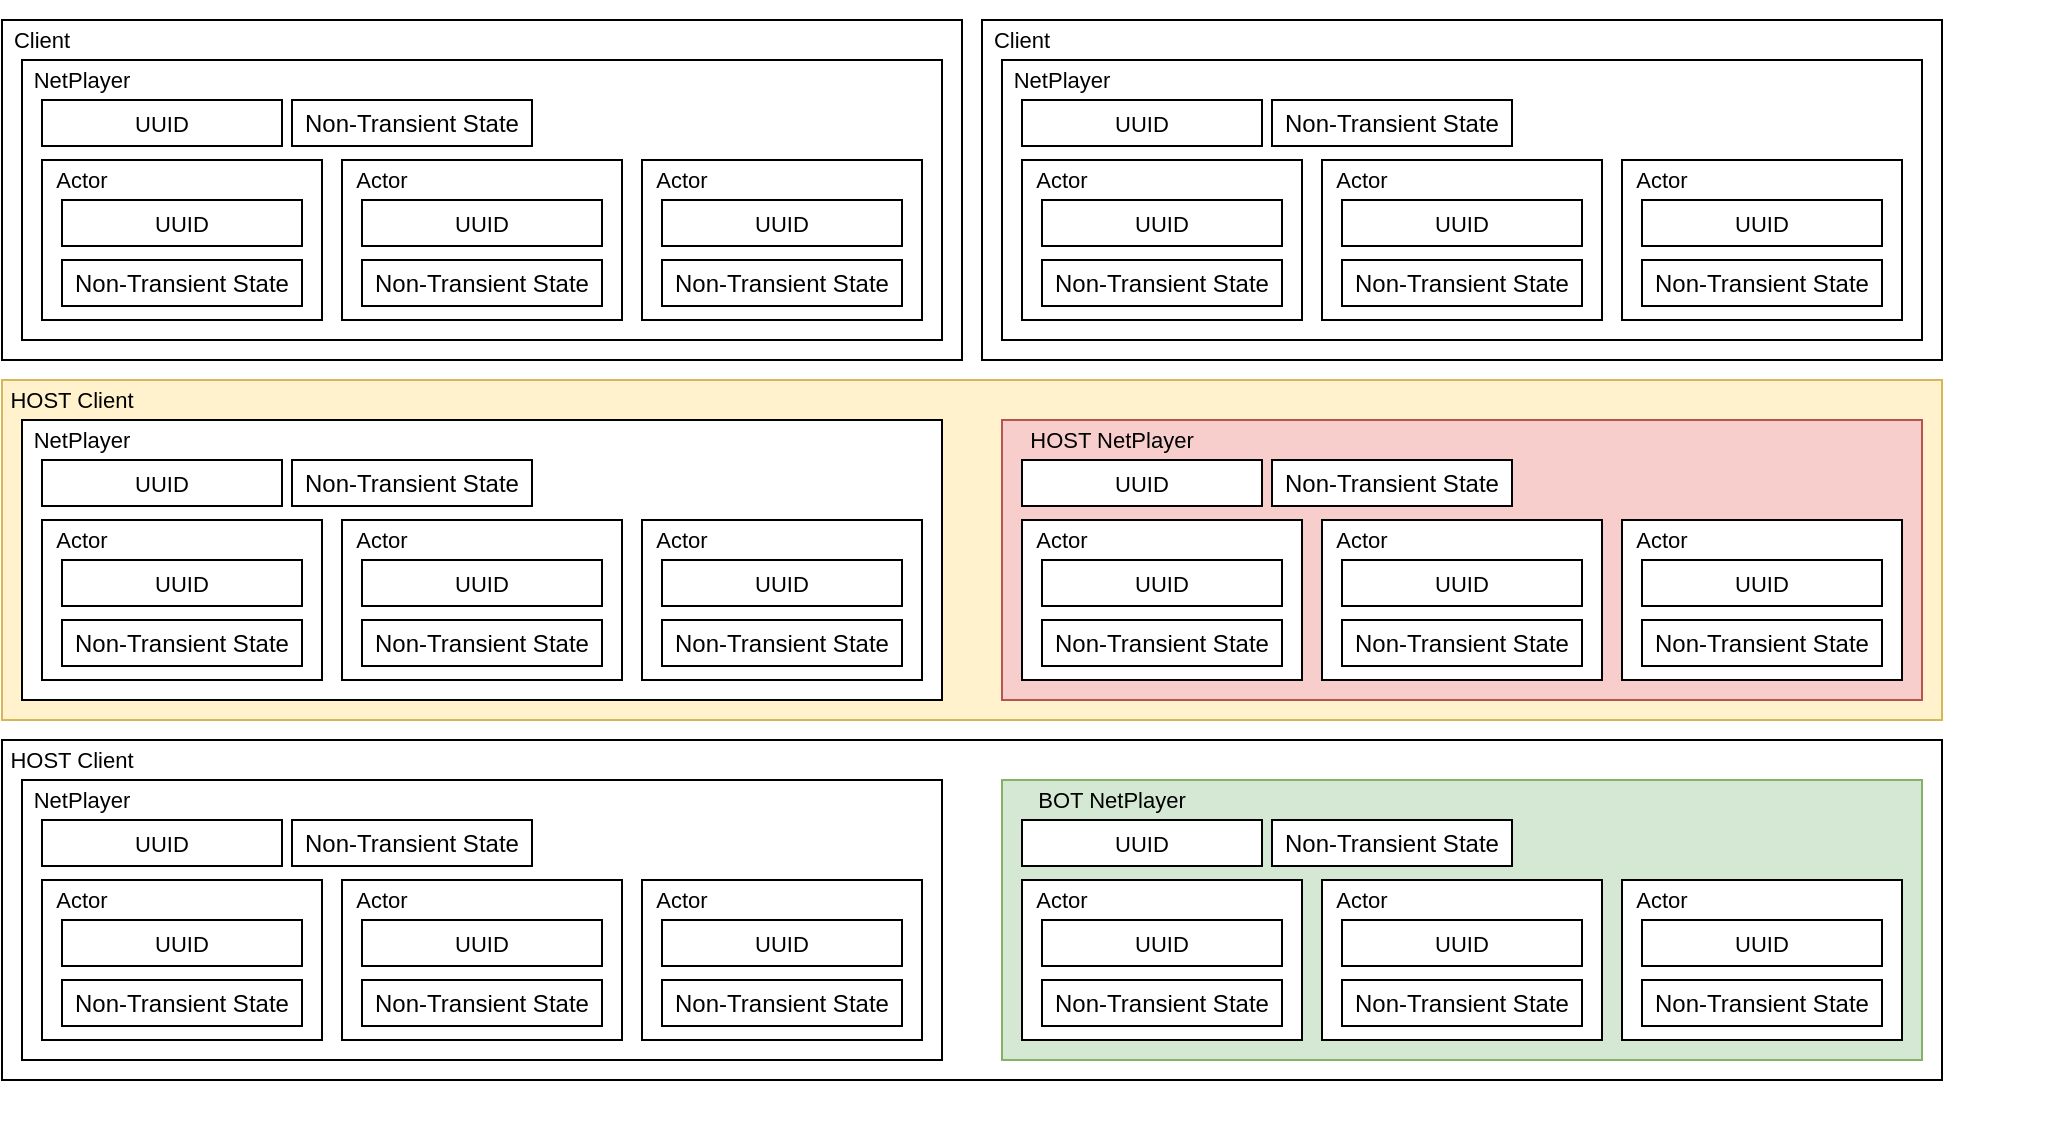 <mxfile version="12.2.2" type="device" pages="1"><diagram id="MKh70MlUMUHDNgtW7HrG" name="Page-1"><mxGraphModel dx="893" dy="643" grid="1" gridSize="10" guides="1" tooltips="1" connect="1" arrows="1" fold="1" page="1" pageScale="1" pageWidth="850" pageHeight="1100" math="0" shadow="0"><root><mxCell id="0"/><mxCell id="1" parent="0"/><mxCell id="tCt_JIs3wRvi5wz2-CJF-68" value="" style="rounded=0;whiteSpace=wrap;html=1;fontSize=11;fillColor=#fff2cc;strokeColor=#d6b656;" parent="1" vertex="1"><mxGeometry x="10" y="290" width="970" height="170" as="geometry"/></mxCell><mxCell id="tCt_JIs3wRvi5wz2-CJF-69" value="HOST Client" style="text;html=1;strokeColor=none;fillColor=none;align=center;verticalAlign=middle;whiteSpace=wrap;rounded=0;fontSize=11;" parent="1" vertex="1"><mxGeometry x="10" y="290" width="70" height="20" as="geometry"/></mxCell><mxCell id="jQT_3knP0qmeggHcLozK-31" value="" style="group" vertex="1" connectable="0" parent="1"><mxGeometry x="20" y="310" width="510" height="170" as="geometry"/></mxCell><mxCell id="tCt_JIs3wRvi5wz2-CJF-71" value="" style="group;fontSize=11;" parent="jQT_3knP0qmeggHcLozK-31" vertex="1" connectable="0"><mxGeometry width="510" height="170" as="geometry"/></mxCell><mxCell id="tCt_JIs3wRvi5wz2-CJF-72" value="" style="rounded=0;whiteSpace=wrap;html=1;fontSize=11;" parent="tCt_JIs3wRvi5wz2-CJF-71" vertex="1"><mxGeometry width="460" height="140" as="geometry"/></mxCell><mxCell id="tCt_JIs3wRvi5wz2-CJF-79" value="UUID" style="rounded=0;whiteSpace=wrap;html=1;fontSize=11;" parent="tCt_JIs3wRvi5wz2-CJF-71" vertex="1"><mxGeometry x="10" y="20" width="120" height="23" as="geometry"/></mxCell><mxCell id="jQT_3knP0qmeggHcLozK-16" value="" style="group" vertex="1" connectable="0" parent="tCt_JIs3wRvi5wz2-CJF-71"><mxGeometry x="10" y="50" width="200" height="80" as="geometry"/></mxCell><mxCell id="jQT_3knP0qmeggHcLozK-2" value="" style="group" vertex="1" connectable="0" parent="jQT_3knP0qmeggHcLozK-16"><mxGeometry width="200" height="80" as="geometry"/></mxCell><mxCell id="tCt_JIs3wRvi5wz2-CJF-74" value="" style="rounded=0;whiteSpace=wrap;html=1;fontSize=11;" parent="jQT_3knP0qmeggHcLozK-2" vertex="1"><mxGeometry width="140" height="80" as="geometry"/></mxCell><mxCell id="tCt_JIs3wRvi5wz2-CJF-75" value="Actor" style="text;html=1;strokeColor=none;fillColor=none;align=center;verticalAlign=middle;whiteSpace=wrap;rounded=0;fontSize=11;" parent="jQT_3knP0qmeggHcLozK-2" vertex="1"><mxGeometry width="40" height="20" as="geometry"/></mxCell><mxCell id="tCt_JIs3wRvi5wz2-CJF-77" value="&lt;font style=&quot;font-size: 12px&quot;&gt;Non-Transient State&lt;/font&gt;" style="rounded=0;whiteSpace=wrap;html=1;fontSize=11;" parent="jQT_3knP0qmeggHcLozK-2" vertex="1"><mxGeometry x="10" y="50" width="120" height="23" as="geometry"/></mxCell><mxCell id="tCt_JIs3wRvi5wz2-CJF-78" value="UUID" style="rounded=0;whiteSpace=wrap;html=1;fontSize=11;" parent="jQT_3knP0qmeggHcLozK-2" vertex="1"><mxGeometry x="10" y="20" width="120" height="23" as="geometry"/></mxCell><mxCell id="jQT_3knP0qmeggHcLozK-17" value="" style="group" vertex="1" connectable="0" parent="tCt_JIs3wRvi5wz2-CJF-71"><mxGeometry x="160" y="50" width="200" height="80" as="geometry"/></mxCell><mxCell id="jQT_3knP0qmeggHcLozK-18" value="" style="group" vertex="1" connectable="0" parent="jQT_3knP0qmeggHcLozK-17"><mxGeometry width="200" height="80" as="geometry"/></mxCell><mxCell id="jQT_3knP0qmeggHcLozK-19" value="" style="rounded=0;whiteSpace=wrap;html=1;fontSize=11;" vertex="1" parent="jQT_3knP0qmeggHcLozK-18"><mxGeometry width="140" height="80" as="geometry"/></mxCell><mxCell id="jQT_3knP0qmeggHcLozK-20" value="Actor" style="text;html=1;strokeColor=none;fillColor=none;align=center;verticalAlign=middle;whiteSpace=wrap;rounded=0;fontSize=11;" vertex="1" parent="jQT_3knP0qmeggHcLozK-18"><mxGeometry width="40" height="20" as="geometry"/></mxCell><mxCell id="jQT_3knP0qmeggHcLozK-21" value="&lt;font style=&quot;font-size: 12px&quot;&gt;Non-Transient State&lt;/font&gt;" style="rounded=0;whiteSpace=wrap;html=1;fontSize=11;" vertex="1" parent="jQT_3knP0qmeggHcLozK-18"><mxGeometry x="10" y="50" width="120" height="23" as="geometry"/></mxCell><mxCell id="jQT_3knP0qmeggHcLozK-22" value="UUID" style="rounded=0;whiteSpace=wrap;html=1;fontSize=11;" vertex="1" parent="jQT_3knP0qmeggHcLozK-18"><mxGeometry x="10" y="20" width="120" height="23" as="geometry"/></mxCell><mxCell id="jQT_3knP0qmeggHcLozK-23" value="" style="group" vertex="1" connectable="0" parent="tCt_JIs3wRvi5wz2-CJF-71"><mxGeometry x="310" y="50" width="200" height="80" as="geometry"/></mxCell><mxCell id="jQT_3knP0qmeggHcLozK-24" value="" style="group" vertex="1" connectable="0" parent="jQT_3knP0qmeggHcLozK-23"><mxGeometry width="200" height="80" as="geometry"/></mxCell><mxCell id="jQT_3knP0qmeggHcLozK-25" value="" style="rounded=0;whiteSpace=wrap;html=1;fontSize=11;" vertex="1" parent="jQT_3knP0qmeggHcLozK-24"><mxGeometry width="140" height="80" as="geometry"/></mxCell><mxCell id="jQT_3knP0qmeggHcLozK-26" value="Actor" style="text;html=1;strokeColor=none;fillColor=none;align=center;verticalAlign=middle;whiteSpace=wrap;rounded=0;fontSize=11;" vertex="1" parent="jQT_3knP0qmeggHcLozK-24"><mxGeometry width="40" height="20" as="geometry"/></mxCell><mxCell id="jQT_3knP0qmeggHcLozK-27" value="&lt;font style=&quot;font-size: 12px&quot;&gt;Non-Transient State&lt;/font&gt;" style="rounded=0;whiteSpace=wrap;html=1;fontSize=11;" vertex="1" parent="jQT_3knP0qmeggHcLozK-24"><mxGeometry x="10" y="50" width="120" height="23" as="geometry"/></mxCell><mxCell id="jQT_3knP0qmeggHcLozK-28" value="UUID" style="rounded=0;whiteSpace=wrap;html=1;fontSize=11;" vertex="1" parent="jQT_3knP0qmeggHcLozK-24"><mxGeometry x="10" y="20" width="120" height="23" as="geometry"/></mxCell><mxCell id="jQT_3knP0qmeggHcLozK-29" value="&lt;font style=&quot;font-size: 12px&quot;&gt;Non-Transient State&lt;/font&gt;" style="rounded=0;whiteSpace=wrap;html=1;fontSize=11;" vertex="1" parent="tCt_JIs3wRvi5wz2-CJF-71"><mxGeometry x="135" y="20" width="120" height="23" as="geometry"/></mxCell><mxCell id="tCt_JIs3wRvi5wz2-CJF-92" value="NetPlayer" style="text;html=1;strokeColor=none;fillColor=none;align=center;verticalAlign=middle;whiteSpace=wrap;rounded=0;fontSize=11;" parent="jQT_3knP0qmeggHcLozK-31" vertex="1"><mxGeometry x="10" width="40" height="20" as="geometry"/></mxCell><mxCell id="jQT_3knP0qmeggHcLozK-32" value="" style="group" vertex="1" connectable="0" parent="1"><mxGeometry x="20" y="100" width="510" height="180" as="geometry"/></mxCell><mxCell id="jQT_3knP0qmeggHcLozK-33" value="" style="group;fontSize=11;" vertex="1" connectable="0" parent="jQT_3knP0qmeggHcLozK-32"><mxGeometry width="510" height="180" as="geometry"/></mxCell><mxCell id="tCt_JIs3wRvi5wz2-CJF-3" value="" style="rounded=0;whiteSpace=wrap;html=1;fontSize=11;" parent="jQT_3knP0qmeggHcLozK-33" vertex="1"><mxGeometry x="-10" y="10" width="480" height="170" as="geometry"/></mxCell><mxCell id="tCt_JIs3wRvi5wz2-CJF-4" value="Client" style="text;html=1;strokeColor=none;fillColor=none;align=center;verticalAlign=middle;whiteSpace=wrap;rounded=0;fontSize=11;" parent="jQT_3knP0qmeggHcLozK-33" vertex="1"><mxGeometry x="-10" y="10" width="40" height="20" as="geometry"/></mxCell><mxCell id="jQT_3knP0qmeggHcLozK-34" value="" style="rounded=0;whiteSpace=wrap;html=1;fontSize=11;" vertex="1" parent="jQT_3knP0qmeggHcLozK-33"><mxGeometry y="30" width="460" height="140" as="geometry"/></mxCell><mxCell id="jQT_3knP0qmeggHcLozK-35" value="UUID" style="rounded=0;whiteSpace=wrap;html=1;fontSize=11;" vertex="1" parent="jQT_3knP0qmeggHcLozK-33"><mxGeometry x="10" y="50" width="120" height="23" as="geometry"/></mxCell><mxCell id="jQT_3knP0qmeggHcLozK-36" value="" style="group" vertex="1" connectable="0" parent="jQT_3knP0qmeggHcLozK-33"><mxGeometry x="10" y="80" width="200" height="80" as="geometry"/></mxCell><mxCell id="jQT_3knP0qmeggHcLozK-37" value="" style="group" vertex="1" connectable="0" parent="jQT_3knP0qmeggHcLozK-36"><mxGeometry width="200" height="80" as="geometry"/></mxCell><mxCell id="jQT_3knP0qmeggHcLozK-38" value="" style="rounded=0;whiteSpace=wrap;html=1;fontSize=11;" vertex="1" parent="jQT_3knP0qmeggHcLozK-37"><mxGeometry width="140" height="80" as="geometry"/></mxCell><mxCell id="jQT_3knP0qmeggHcLozK-39" value="Actor" style="text;html=1;strokeColor=none;fillColor=none;align=center;verticalAlign=middle;whiteSpace=wrap;rounded=0;fontSize=11;" vertex="1" parent="jQT_3knP0qmeggHcLozK-37"><mxGeometry width="40" height="20" as="geometry"/></mxCell><mxCell id="jQT_3knP0qmeggHcLozK-40" value="&lt;font style=&quot;font-size: 12px&quot;&gt;Non-Transient State&lt;/font&gt;" style="rounded=0;whiteSpace=wrap;html=1;fontSize=11;" vertex="1" parent="jQT_3knP0qmeggHcLozK-37"><mxGeometry x="10" y="50" width="120" height="23" as="geometry"/></mxCell><mxCell id="jQT_3knP0qmeggHcLozK-41" value="UUID" style="rounded=0;whiteSpace=wrap;html=1;fontSize=11;" vertex="1" parent="jQT_3knP0qmeggHcLozK-37"><mxGeometry x="10" y="20" width="120" height="23" as="geometry"/></mxCell><mxCell id="jQT_3knP0qmeggHcLozK-42" value="" style="group" vertex="1" connectable="0" parent="jQT_3knP0qmeggHcLozK-33"><mxGeometry x="160" y="80" width="200" height="80" as="geometry"/></mxCell><mxCell id="jQT_3knP0qmeggHcLozK-43" value="" style="group" vertex="1" connectable="0" parent="jQT_3knP0qmeggHcLozK-42"><mxGeometry width="200" height="80" as="geometry"/></mxCell><mxCell id="jQT_3knP0qmeggHcLozK-44" value="" style="rounded=0;whiteSpace=wrap;html=1;fontSize=11;" vertex="1" parent="jQT_3knP0qmeggHcLozK-43"><mxGeometry width="140" height="80" as="geometry"/></mxCell><mxCell id="jQT_3knP0qmeggHcLozK-45" value="Actor" style="text;html=1;strokeColor=none;fillColor=none;align=center;verticalAlign=middle;whiteSpace=wrap;rounded=0;fontSize=11;" vertex="1" parent="jQT_3knP0qmeggHcLozK-43"><mxGeometry width="40" height="20" as="geometry"/></mxCell><mxCell id="jQT_3knP0qmeggHcLozK-46" value="&lt;font style=&quot;font-size: 12px&quot;&gt;Non-Transient State&lt;/font&gt;" style="rounded=0;whiteSpace=wrap;html=1;fontSize=11;" vertex="1" parent="jQT_3knP0qmeggHcLozK-43"><mxGeometry x="10" y="50" width="120" height="23" as="geometry"/></mxCell><mxCell id="jQT_3knP0qmeggHcLozK-47" value="UUID" style="rounded=0;whiteSpace=wrap;html=1;fontSize=11;" vertex="1" parent="jQT_3knP0qmeggHcLozK-43"><mxGeometry x="10" y="20" width="120" height="23" as="geometry"/></mxCell><mxCell id="jQT_3knP0qmeggHcLozK-48" value="" style="group" vertex="1" connectable="0" parent="jQT_3knP0qmeggHcLozK-33"><mxGeometry x="310" y="80" width="200" height="80" as="geometry"/></mxCell><mxCell id="jQT_3knP0qmeggHcLozK-49" value="" style="group" vertex="1" connectable="0" parent="jQT_3knP0qmeggHcLozK-48"><mxGeometry width="200" height="80" as="geometry"/></mxCell><mxCell id="jQT_3knP0qmeggHcLozK-50" value="" style="rounded=0;whiteSpace=wrap;html=1;fontSize=11;" vertex="1" parent="jQT_3knP0qmeggHcLozK-49"><mxGeometry width="140" height="80" as="geometry"/></mxCell><mxCell id="jQT_3knP0qmeggHcLozK-51" value="Actor" style="text;html=1;strokeColor=none;fillColor=none;align=center;verticalAlign=middle;whiteSpace=wrap;rounded=0;fontSize=11;" vertex="1" parent="jQT_3knP0qmeggHcLozK-49"><mxGeometry width="40" height="20" as="geometry"/></mxCell><mxCell id="jQT_3knP0qmeggHcLozK-52" value="&lt;font style=&quot;font-size: 12px&quot;&gt;Non-Transient State&lt;/font&gt;" style="rounded=0;whiteSpace=wrap;html=1;fontSize=11;" vertex="1" parent="jQT_3knP0qmeggHcLozK-49"><mxGeometry x="10" y="50" width="120" height="23" as="geometry"/></mxCell><mxCell id="jQT_3knP0qmeggHcLozK-53" value="UUID" style="rounded=0;whiteSpace=wrap;html=1;fontSize=11;" vertex="1" parent="jQT_3knP0qmeggHcLozK-49"><mxGeometry x="10" y="20" width="120" height="23" as="geometry"/></mxCell><mxCell id="jQT_3knP0qmeggHcLozK-54" value="&lt;font style=&quot;font-size: 12px&quot;&gt;Non-Transient State&lt;/font&gt;" style="rounded=0;whiteSpace=wrap;html=1;fontSize=11;" vertex="1" parent="jQT_3knP0qmeggHcLozK-33"><mxGeometry x="135" y="50" width="120" height="23" as="geometry"/></mxCell><mxCell id="jQT_3knP0qmeggHcLozK-55" value="NetPlayer" style="text;html=1;strokeColor=none;fillColor=none;align=center;verticalAlign=middle;whiteSpace=wrap;rounded=0;fontSize=11;" vertex="1" parent="jQT_3knP0qmeggHcLozK-33"><mxGeometry x="10" y="30" width="40" height="20" as="geometry"/></mxCell><mxCell id="jQT_3knP0qmeggHcLozK-58" value="" style="group" vertex="1" connectable="0" parent="1"><mxGeometry x="530" y="130" width="510" height="170" as="geometry"/></mxCell><mxCell id="jQT_3knP0qmeggHcLozK-59" value="" style="group;fontSize=11;" vertex="1" connectable="0" parent="jQT_3knP0qmeggHcLozK-58"><mxGeometry width="510" height="170" as="geometry"/></mxCell><mxCell id="jQT_3knP0qmeggHcLozK-56" value="" style="rounded=0;whiteSpace=wrap;html=1;fontSize=11;" vertex="1" parent="jQT_3knP0qmeggHcLozK-59"><mxGeometry x="-30" y="-20" width="480" height="170" as="geometry"/></mxCell><mxCell id="jQT_3knP0qmeggHcLozK-57" value="Client" style="text;html=1;strokeColor=none;fillColor=none;align=center;verticalAlign=middle;whiteSpace=wrap;rounded=0;fontSize=11;" vertex="1" parent="jQT_3knP0qmeggHcLozK-59"><mxGeometry x="-30" y="-20" width="40" height="20" as="geometry"/></mxCell><mxCell id="jQT_3knP0qmeggHcLozK-60" value="" style="rounded=0;whiteSpace=wrap;html=1;fontSize=11;" vertex="1" parent="jQT_3knP0qmeggHcLozK-59"><mxGeometry x="-20" width="460" height="140" as="geometry"/></mxCell><mxCell id="jQT_3knP0qmeggHcLozK-61" value="UUID" style="rounded=0;whiteSpace=wrap;html=1;fontSize=11;" vertex="1" parent="jQT_3knP0qmeggHcLozK-59"><mxGeometry x="-10" y="20" width="120" height="23" as="geometry"/></mxCell><mxCell id="jQT_3knP0qmeggHcLozK-62" value="" style="group" vertex="1" connectable="0" parent="jQT_3knP0qmeggHcLozK-59"><mxGeometry x="-10" y="50" width="200" height="80" as="geometry"/></mxCell><mxCell id="jQT_3knP0qmeggHcLozK-63" value="" style="group" vertex="1" connectable="0" parent="jQT_3knP0qmeggHcLozK-62"><mxGeometry width="200" height="80" as="geometry"/></mxCell><mxCell id="jQT_3knP0qmeggHcLozK-64" value="" style="rounded=0;whiteSpace=wrap;html=1;fontSize=11;" vertex="1" parent="jQT_3knP0qmeggHcLozK-63"><mxGeometry width="140" height="80" as="geometry"/></mxCell><mxCell id="jQT_3knP0qmeggHcLozK-65" value="Actor" style="text;html=1;strokeColor=none;fillColor=none;align=center;verticalAlign=middle;whiteSpace=wrap;rounded=0;fontSize=11;" vertex="1" parent="jQT_3knP0qmeggHcLozK-63"><mxGeometry width="40" height="20" as="geometry"/></mxCell><mxCell id="jQT_3knP0qmeggHcLozK-66" value="&lt;font style=&quot;font-size: 12px&quot;&gt;Non-Transient State&lt;/font&gt;" style="rounded=0;whiteSpace=wrap;html=1;fontSize=11;" vertex="1" parent="jQT_3knP0qmeggHcLozK-63"><mxGeometry x="10" y="50" width="120" height="23" as="geometry"/></mxCell><mxCell id="jQT_3knP0qmeggHcLozK-67" value="UUID" style="rounded=0;whiteSpace=wrap;html=1;fontSize=11;" vertex="1" parent="jQT_3knP0qmeggHcLozK-63"><mxGeometry x="10" y="20" width="120" height="23" as="geometry"/></mxCell><mxCell id="jQT_3knP0qmeggHcLozK-68" value="" style="group" vertex="1" connectable="0" parent="jQT_3knP0qmeggHcLozK-59"><mxGeometry x="140" y="50" width="200" height="80" as="geometry"/></mxCell><mxCell id="jQT_3knP0qmeggHcLozK-69" value="" style="group" vertex="1" connectable="0" parent="jQT_3knP0qmeggHcLozK-68"><mxGeometry width="200" height="80" as="geometry"/></mxCell><mxCell id="jQT_3knP0qmeggHcLozK-70" value="" style="rounded=0;whiteSpace=wrap;html=1;fontSize=11;" vertex="1" parent="jQT_3knP0qmeggHcLozK-69"><mxGeometry width="140" height="80" as="geometry"/></mxCell><mxCell id="jQT_3knP0qmeggHcLozK-71" value="Actor" style="text;html=1;strokeColor=none;fillColor=none;align=center;verticalAlign=middle;whiteSpace=wrap;rounded=0;fontSize=11;" vertex="1" parent="jQT_3knP0qmeggHcLozK-69"><mxGeometry width="40" height="20" as="geometry"/></mxCell><mxCell id="jQT_3knP0qmeggHcLozK-72" value="&lt;font style=&quot;font-size: 12px&quot;&gt;Non-Transient State&lt;/font&gt;" style="rounded=0;whiteSpace=wrap;html=1;fontSize=11;" vertex="1" parent="jQT_3knP0qmeggHcLozK-69"><mxGeometry x="10" y="50" width="120" height="23" as="geometry"/></mxCell><mxCell id="jQT_3knP0qmeggHcLozK-73" value="UUID" style="rounded=0;whiteSpace=wrap;html=1;fontSize=11;" vertex="1" parent="jQT_3knP0qmeggHcLozK-69"><mxGeometry x="10" y="20" width="120" height="23" as="geometry"/></mxCell><mxCell id="jQT_3knP0qmeggHcLozK-76" value="" style="rounded=0;whiteSpace=wrap;html=1;fontSize=11;" vertex="1" parent="jQT_3knP0qmeggHcLozK-59"><mxGeometry x="290" y="50" width="140" height="80" as="geometry"/></mxCell><mxCell id="jQT_3knP0qmeggHcLozK-77" value="Actor" style="text;html=1;strokeColor=none;fillColor=none;align=center;verticalAlign=middle;whiteSpace=wrap;rounded=0;fontSize=11;" vertex="1" parent="jQT_3knP0qmeggHcLozK-59"><mxGeometry x="290" y="50" width="40" height="20" as="geometry"/></mxCell><mxCell id="jQT_3knP0qmeggHcLozK-78" value="&lt;font style=&quot;font-size: 12px&quot;&gt;Non-Transient State&lt;/font&gt;" style="rounded=0;whiteSpace=wrap;html=1;fontSize=11;" vertex="1" parent="jQT_3knP0qmeggHcLozK-59"><mxGeometry x="300" y="100" width="120" height="23" as="geometry"/></mxCell><mxCell id="jQT_3knP0qmeggHcLozK-79" value="UUID" style="rounded=0;whiteSpace=wrap;html=1;fontSize=11;" vertex="1" parent="jQT_3knP0qmeggHcLozK-59"><mxGeometry x="300" y="70" width="120" height="23" as="geometry"/></mxCell><mxCell id="jQT_3knP0qmeggHcLozK-80" value="&lt;font style=&quot;font-size: 12px&quot;&gt;Non-Transient State&lt;/font&gt;" style="rounded=0;whiteSpace=wrap;html=1;fontSize=11;" vertex="1" parent="jQT_3knP0qmeggHcLozK-59"><mxGeometry x="115" y="20" width="120" height="23" as="geometry"/></mxCell><mxCell id="jQT_3knP0qmeggHcLozK-81" value="NetPlayer" style="text;html=1;strokeColor=none;fillColor=none;align=center;verticalAlign=middle;whiteSpace=wrap;rounded=0;fontSize=11;" vertex="1" parent="jQT_3knP0qmeggHcLozK-59"><mxGeometry x="-10" width="40" height="20" as="geometry"/></mxCell><mxCell id="jQT_3knP0qmeggHcLozK-82" value="" style="group" vertex="1" connectable="0" parent="1"><mxGeometry x="510" y="310" width="510" height="170" as="geometry"/></mxCell><mxCell id="jQT_3knP0qmeggHcLozK-83" value="" style="group;fontSize=11;" vertex="1" connectable="0" parent="jQT_3knP0qmeggHcLozK-82"><mxGeometry width="510" height="170" as="geometry"/></mxCell><mxCell id="jQT_3knP0qmeggHcLozK-84" value="" style="rounded=0;whiteSpace=wrap;html=1;fontSize=11;fillColor=#f8cecc;strokeColor=#b85450;" vertex="1" parent="jQT_3knP0qmeggHcLozK-83"><mxGeometry width="460" height="140" as="geometry"/></mxCell><mxCell id="jQT_3knP0qmeggHcLozK-85" value="UUID" style="rounded=0;whiteSpace=wrap;html=1;fontSize=11;" vertex="1" parent="jQT_3knP0qmeggHcLozK-83"><mxGeometry x="10" y="20" width="120" height="23" as="geometry"/></mxCell><mxCell id="jQT_3knP0qmeggHcLozK-86" value="" style="group" vertex="1" connectable="0" parent="jQT_3knP0qmeggHcLozK-83"><mxGeometry x="10" y="50" width="200" height="80" as="geometry"/></mxCell><mxCell id="jQT_3knP0qmeggHcLozK-87" value="" style="group" vertex="1" connectable="0" parent="jQT_3knP0qmeggHcLozK-86"><mxGeometry width="200" height="80" as="geometry"/></mxCell><mxCell id="jQT_3knP0qmeggHcLozK-88" value="" style="rounded=0;whiteSpace=wrap;html=1;fontSize=11;" vertex="1" parent="jQT_3knP0qmeggHcLozK-87"><mxGeometry width="140" height="80" as="geometry"/></mxCell><mxCell id="jQT_3knP0qmeggHcLozK-89" value="Actor" style="text;html=1;strokeColor=none;fillColor=none;align=center;verticalAlign=middle;whiteSpace=wrap;rounded=0;fontSize=11;" vertex="1" parent="jQT_3knP0qmeggHcLozK-87"><mxGeometry width="40" height="20" as="geometry"/></mxCell><mxCell id="jQT_3knP0qmeggHcLozK-90" value="&lt;font style=&quot;font-size: 12px&quot;&gt;Non-Transient State&lt;/font&gt;" style="rounded=0;whiteSpace=wrap;html=1;fontSize=11;" vertex="1" parent="jQT_3knP0qmeggHcLozK-87"><mxGeometry x="10" y="50" width="120" height="23" as="geometry"/></mxCell><mxCell id="jQT_3knP0qmeggHcLozK-91" value="UUID" style="rounded=0;whiteSpace=wrap;html=1;fontSize=11;" vertex="1" parent="jQT_3knP0qmeggHcLozK-87"><mxGeometry x="10" y="20" width="120" height="23" as="geometry"/></mxCell><mxCell id="jQT_3knP0qmeggHcLozK-92" value="" style="group" vertex="1" connectable="0" parent="jQT_3knP0qmeggHcLozK-83"><mxGeometry x="160" y="50" width="200" height="80" as="geometry"/></mxCell><mxCell id="jQT_3knP0qmeggHcLozK-93" value="" style="group" vertex="1" connectable="0" parent="jQT_3knP0qmeggHcLozK-92"><mxGeometry width="200" height="80" as="geometry"/></mxCell><mxCell id="jQT_3knP0qmeggHcLozK-94" value="" style="rounded=0;whiteSpace=wrap;html=1;fontSize=11;" vertex="1" parent="jQT_3knP0qmeggHcLozK-93"><mxGeometry width="140" height="80" as="geometry"/></mxCell><mxCell id="jQT_3knP0qmeggHcLozK-95" value="Actor" style="text;html=1;strokeColor=none;fillColor=none;align=center;verticalAlign=middle;whiteSpace=wrap;rounded=0;fontSize=11;" vertex="1" parent="jQT_3knP0qmeggHcLozK-93"><mxGeometry width="40" height="20" as="geometry"/></mxCell><mxCell id="jQT_3knP0qmeggHcLozK-96" value="&lt;font style=&quot;font-size: 12px&quot;&gt;Non-Transient State&lt;/font&gt;" style="rounded=0;whiteSpace=wrap;html=1;fontSize=11;" vertex="1" parent="jQT_3knP0qmeggHcLozK-93"><mxGeometry x="10" y="50" width="120" height="23" as="geometry"/></mxCell><mxCell id="jQT_3knP0qmeggHcLozK-97" value="UUID" style="rounded=0;whiteSpace=wrap;html=1;fontSize=11;" vertex="1" parent="jQT_3knP0qmeggHcLozK-93"><mxGeometry x="10" y="20" width="120" height="23" as="geometry"/></mxCell><mxCell id="jQT_3knP0qmeggHcLozK-98" value="" style="group" vertex="1" connectable="0" parent="jQT_3knP0qmeggHcLozK-83"><mxGeometry x="310" y="50" width="200" height="80" as="geometry"/></mxCell><mxCell id="jQT_3knP0qmeggHcLozK-99" value="" style="group" vertex="1" connectable="0" parent="jQT_3knP0qmeggHcLozK-98"><mxGeometry width="200" height="80" as="geometry"/></mxCell><mxCell id="jQT_3knP0qmeggHcLozK-100" value="" style="rounded=0;whiteSpace=wrap;html=1;fontSize=11;" vertex="1" parent="jQT_3knP0qmeggHcLozK-99"><mxGeometry width="140" height="80" as="geometry"/></mxCell><mxCell id="jQT_3knP0qmeggHcLozK-101" value="Actor" style="text;html=1;strokeColor=none;fillColor=none;align=center;verticalAlign=middle;whiteSpace=wrap;rounded=0;fontSize=11;" vertex="1" parent="jQT_3knP0qmeggHcLozK-99"><mxGeometry width="40" height="20" as="geometry"/></mxCell><mxCell id="jQT_3knP0qmeggHcLozK-102" value="&lt;font style=&quot;font-size: 12px&quot;&gt;Non-Transient State&lt;/font&gt;" style="rounded=0;whiteSpace=wrap;html=1;fontSize=11;" vertex="1" parent="jQT_3knP0qmeggHcLozK-99"><mxGeometry x="10" y="50" width="120" height="23" as="geometry"/></mxCell><mxCell id="jQT_3knP0qmeggHcLozK-103" value="UUID" style="rounded=0;whiteSpace=wrap;html=1;fontSize=11;" vertex="1" parent="jQT_3knP0qmeggHcLozK-99"><mxGeometry x="10" y="20" width="120" height="23" as="geometry"/></mxCell><mxCell id="jQT_3knP0qmeggHcLozK-104" value="&lt;font style=&quot;font-size: 12px&quot;&gt;Non-Transient State&lt;/font&gt;" style="rounded=0;whiteSpace=wrap;html=1;fontSize=11;" vertex="1" parent="jQT_3knP0qmeggHcLozK-83"><mxGeometry x="135" y="20" width="120" height="23" as="geometry"/></mxCell><mxCell id="jQT_3knP0qmeggHcLozK-105" value="HOST NetPlayer" style="text;html=1;strokeColor=none;fillColor=none;align=center;verticalAlign=middle;whiteSpace=wrap;rounded=0;fontSize=11;" vertex="1" parent="jQT_3knP0qmeggHcLozK-82"><mxGeometry x="10" width="90" height="20" as="geometry"/></mxCell><mxCell id="jQT_3knP0qmeggHcLozK-106" value="" style="rounded=0;whiteSpace=wrap;html=1;fontSize=11;" vertex="1" parent="1"><mxGeometry x="10" y="470" width="970" height="170" as="geometry"/></mxCell><mxCell id="jQT_3knP0qmeggHcLozK-107" value="HOST Client" style="text;html=1;strokeColor=none;fillColor=none;align=center;verticalAlign=middle;whiteSpace=wrap;rounded=0;fontSize=11;" vertex="1" parent="1"><mxGeometry x="10" y="470" width="70" height="20" as="geometry"/></mxCell><mxCell id="jQT_3knP0qmeggHcLozK-108" value="" style="group" vertex="1" connectable="0" parent="1"><mxGeometry x="20" y="490" width="510" height="170" as="geometry"/></mxCell><mxCell id="jQT_3knP0qmeggHcLozK-109" value="" style="group;fontSize=11;" vertex="1" connectable="0" parent="jQT_3knP0qmeggHcLozK-108"><mxGeometry width="510" height="170" as="geometry"/></mxCell><mxCell id="jQT_3knP0qmeggHcLozK-110" value="" style="rounded=0;whiteSpace=wrap;html=1;fontSize=11;" vertex="1" parent="jQT_3knP0qmeggHcLozK-109"><mxGeometry width="460" height="140" as="geometry"/></mxCell><mxCell id="jQT_3knP0qmeggHcLozK-111" value="UUID" style="rounded=0;whiteSpace=wrap;html=1;fontSize=11;" vertex="1" parent="jQT_3knP0qmeggHcLozK-109"><mxGeometry x="10" y="20" width="120" height="23" as="geometry"/></mxCell><mxCell id="jQT_3knP0qmeggHcLozK-112" value="" style="group" vertex="1" connectable="0" parent="jQT_3knP0qmeggHcLozK-109"><mxGeometry x="10" y="50" width="200" height="80" as="geometry"/></mxCell><mxCell id="jQT_3knP0qmeggHcLozK-113" value="" style="group" vertex="1" connectable="0" parent="jQT_3knP0qmeggHcLozK-112"><mxGeometry width="200" height="80" as="geometry"/></mxCell><mxCell id="jQT_3knP0qmeggHcLozK-114" value="" style="rounded=0;whiteSpace=wrap;html=1;fontSize=11;" vertex="1" parent="jQT_3knP0qmeggHcLozK-113"><mxGeometry width="140" height="80" as="geometry"/></mxCell><mxCell id="jQT_3knP0qmeggHcLozK-115" value="Actor" style="text;html=1;strokeColor=none;fillColor=none;align=center;verticalAlign=middle;whiteSpace=wrap;rounded=0;fontSize=11;" vertex="1" parent="jQT_3knP0qmeggHcLozK-113"><mxGeometry width="40" height="20" as="geometry"/></mxCell><mxCell id="jQT_3knP0qmeggHcLozK-116" value="&lt;font style=&quot;font-size: 12px&quot;&gt;Non-Transient State&lt;/font&gt;" style="rounded=0;whiteSpace=wrap;html=1;fontSize=11;" vertex="1" parent="jQT_3knP0qmeggHcLozK-113"><mxGeometry x="10" y="50" width="120" height="23" as="geometry"/></mxCell><mxCell id="jQT_3knP0qmeggHcLozK-117" value="UUID" style="rounded=0;whiteSpace=wrap;html=1;fontSize=11;" vertex="1" parent="jQT_3knP0qmeggHcLozK-113"><mxGeometry x="10" y="20" width="120" height="23" as="geometry"/></mxCell><mxCell id="jQT_3knP0qmeggHcLozK-118" value="" style="group" vertex="1" connectable="0" parent="jQT_3knP0qmeggHcLozK-109"><mxGeometry x="160" y="50" width="200" height="80" as="geometry"/></mxCell><mxCell id="jQT_3knP0qmeggHcLozK-119" value="" style="group" vertex="1" connectable="0" parent="jQT_3knP0qmeggHcLozK-118"><mxGeometry width="200" height="80" as="geometry"/></mxCell><mxCell id="jQT_3knP0qmeggHcLozK-120" value="" style="rounded=0;whiteSpace=wrap;html=1;fontSize=11;" vertex="1" parent="jQT_3knP0qmeggHcLozK-119"><mxGeometry width="140" height="80" as="geometry"/></mxCell><mxCell id="jQT_3knP0qmeggHcLozK-121" value="Actor" style="text;html=1;strokeColor=none;fillColor=none;align=center;verticalAlign=middle;whiteSpace=wrap;rounded=0;fontSize=11;" vertex="1" parent="jQT_3knP0qmeggHcLozK-119"><mxGeometry width="40" height="20" as="geometry"/></mxCell><mxCell id="jQT_3knP0qmeggHcLozK-122" value="&lt;font style=&quot;font-size: 12px&quot;&gt;Non-Transient State&lt;/font&gt;" style="rounded=0;whiteSpace=wrap;html=1;fontSize=11;" vertex="1" parent="jQT_3knP0qmeggHcLozK-119"><mxGeometry x="10" y="50" width="120" height="23" as="geometry"/></mxCell><mxCell id="jQT_3knP0qmeggHcLozK-123" value="UUID" style="rounded=0;whiteSpace=wrap;html=1;fontSize=11;" vertex="1" parent="jQT_3knP0qmeggHcLozK-119"><mxGeometry x="10" y="20" width="120" height="23" as="geometry"/></mxCell><mxCell id="jQT_3knP0qmeggHcLozK-124" value="" style="group" vertex="1" connectable="0" parent="jQT_3knP0qmeggHcLozK-109"><mxGeometry x="310" y="50" width="200" height="80" as="geometry"/></mxCell><mxCell id="jQT_3knP0qmeggHcLozK-125" value="" style="group" vertex="1" connectable="0" parent="jQT_3knP0qmeggHcLozK-124"><mxGeometry width="200" height="80" as="geometry"/></mxCell><mxCell id="jQT_3knP0qmeggHcLozK-126" value="" style="rounded=0;whiteSpace=wrap;html=1;fontSize=11;" vertex="1" parent="jQT_3knP0qmeggHcLozK-125"><mxGeometry width="140" height="80" as="geometry"/></mxCell><mxCell id="jQT_3knP0qmeggHcLozK-127" value="Actor" style="text;html=1;strokeColor=none;fillColor=none;align=center;verticalAlign=middle;whiteSpace=wrap;rounded=0;fontSize=11;" vertex="1" parent="jQT_3knP0qmeggHcLozK-125"><mxGeometry width="40" height="20" as="geometry"/></mxCell><mxCell id="jQT_3knP0qmeggHcLozK-128" value="&lt;font style=&quot;font-size: 12px&quot;&gt;Non-Transient State&lt;/font&gt;" style="rounded=0;whiteSpace=wrap;html=1;fontSize=11;" vertex="1" parent="jQT_3knP0qmeggHcLozK-125"><mxGeometry x="10" y="50" width="120" height="23" as="geometry"/></mxCell><mxCell id="jQT_3knP0qmeggHcLozK-129" value="UUID" style="rounded=0;whiteSpace=wrap;html=1;fontSize=11;" vertex="1" parent="jQT_3knP0qmeggHcLozK-125"><mxGeometry x="10" y="20" width="120" height="23" as="geometry"/></mxCell><mxCell id="jQT_3knP0qmeggHcLozK-130" value="&lt;font style=&quot;font-size: 12px&quot;&gt;Non-Transient State&lt;/font&gt;" style="rounded=0;whiteSpace=wrap;html=1;fontSize=11;" vertex="1" parent="jQT_3knP0qmeggHcLozK-109"><mxGeometry x="135" y="20" width="120" height="23" as="geometry"/></mxCell><mxCell id="jQT_3knP0qmeggHcLozK-131" value="NetPlayer" style="text;html=1;strokeColor=none;fillColor=none;align=center;verticalAlign=middle;whiteSpace=wrap;rounded=0;fontSize=11;" vertex="1" parent="jQT_3knP0qmeggHcLozK-108"><mxGeometry x="10" width="40" height="20" as="geometry"/></mxCell><mxCell id="jQT_3knP0qmeggHcLozK-132" value="" style="group" vertex="1" connectable="0" parent="1"><mxGeometry x="510" y="490" width="510" height="170" as="geometry"/></mxCell><mxCell id="jQT_3knP0qmeggHcLozK-133" value="" style="group;fontSize=11;" vertex="1" connectable="0" parent="jQT_3knP0qmeggHcLozK-132"><mxGeometry width="510" height="170" as="geometry"/></mxCell><mxCell id="jQT_3knP0qmeggHcLozK-134" value="" style="rounded=0;whiteSpace=wrap;html=1;fontSize=11;fillColor=#d5e8d4;strokeColor=#82b366;" vertex="1" parent="jQT_3knP0qmeggHcLozK-133"><mxGeometry width="460" height="140" as="geometry"/></mxCell><mxCell id="jQT_3knP0qmeggHcLozK-135" value="UUID" style="rounded=0;whiteSpace=wrap;html=1;fontSize=11;" vertex="1" parent="jQT_3knP0qmeggHcLozK-133"><mxGeometry x="10" y="20" width="120" height="23" as="geometry"/></mxCell><mxCell id="jQT_3knP0qmeggHcLozK-136" value="" style="group" vertex="1" connectable="0" parent="jQT_3knP0qmeggHcLozK-133"><mxGeometry x="10" y="50" width="200" height="80" as="geometry"/></mxCell><mxCell id="jQT_3knP0qmeggHcLozK-137" value="" style="group" vertex="1" connectable="0" parent="jQT_3knP0qmeggHcLozK-136"><mxGeometry width="200" height="80" as="geometry"/></mxCell><mxCell id="jQT_3knP0qmeggHcLozK-138" value="" style="rounded=0;whiteSpace=wrap;html=1;fontSize=11;" vertex="1" parent="jQT_3knP0qmeggHcLozK-137"><mxGeometry width="140" height="80" as="geometry"/></mxCell><mxCell id="jQT_3knP0qmeggHcLozK-139" value="Actor" style="text;html=1;strokeColor=none;fillColor=none;align=center;verticalAlign=middle;whiteSpace=wrap;rounded=0;fontSize=11;" vertex="1" parent="jQT_3knP0qmeggHcLozK-137"><mxGeometry width="40" height="20" as="geometry"/></mxCell><mxCell id="jQT_3knP0qmeggHcLozK-140" value="&lt;font style=&quot;font-size: 12px&quot;&gt;Non-Transient State&lt;/font&gt;" style="rounded=0;whiteSpace=wrap;html=1;fontSize=11;" vertex="1" parent="jQT_3knP0qmeggHcLozK-137"><mxGeometry x="10" y="50" width="120" height="23" as="geometry"/></mxCell><mxCell id="jQT_3knP0qmeggHcLozK-141" value="UUID" style="rounded=0;whiteSpace=wrap;html=1;fontSize=11;" vertex="1" parent="jQT_3knP0qmeggHcLozK-137"><mxGeometry x="10" y="20" width="120" height="23" as="geometry"/></mxCell><mxCell id="jQT_3knP0qmeggHcLozK-142" value="" style="group" vertex="1" connectable="0" parent="jQT_3knP0qmeggHcLozK-133"><mxGeometry x="160" y="50" width="200" height="80" as="geometry"/></mxCell><mxCell id="jQT_3knP0qmeggHcLozK-143" value="" style="group" vertex="1" connectable="0" parent="jQT_3knP0qmeggHcLozK-142"><mxGeometry width="200" height="80" as="geometry"/></mxCell><mxCell id="jQT_3knP0qmeggHcLozK-144" value="" style="rounded=0;whiteSpace=wrap;html=1;fontSize=11;" vertex="1" parent="jQT_3knP0qmeggHcLozK-143"><mxGeometry width="140" height="80" as="geometry"/></mxCell><mxCell id="jQT_3knP0qmeggHcLozK-145" value="Actor" style="text;html=1;strokeColor=none;fillColor=none;align=center;verticalAlign=middle;whiteSpace=wrap;rounded=0;fontSize=11;" vertex="1" parent="jQT_3knP0qmeggHcLozK-143"><mxGeometry width="40" height="20" as="geometry"/></mxCell><mxCell id="jQT_3knP0qmeggHcLozK-146" value="&lt;font style=&quot;font-size: 12px&quot;&gt;Non-Transient State&lt;/font&gt;" style="rounded=0;whiteSpace=wrap;html=1;fontSize=11;" vertex="1" parent="jQT_3knP0qmeggHcLozK-143"><mxGeometry x="10" y="50" width="120" height="23" as="geometry"/></mxCell><mxCell id="jQT_3knP0qmeggHcLozK-147" value="UUID" style="rounded=0;whiteSpace=wrap;html=1;fontSize=11;" vertex="1" parent="jQT_3knP0qmeggHcLozK-143"><mxGeometry x="10" y="20" width="120" height="23" as="geometry"/></mxCell><mxCell id="jQT_3knP0qmeggHcLozK-148" value="" style="group" vertex="1" connectable="0" parent="jQT_3knP0qmeggHcLozK-133"><mxGeometry x="310" y="50" width="200" height="80" as="geometry"/></mxCell><mxCell id="jQT_3knP0qmeggHcLozK-149" value="" style="group" vertex="1" connectable="0" parent="jQT_3knP0qmeggHcLozK-148"><mxGeometry width="200" height="80" as="geometry"/></mxCell><mxCell id="jQT_3knP0qmeggHcLozK-150" value="" style="rounded=0;whiteSpace=wrap;html=1;fontSize=11;" vertex="1" parent="jQT_3knP0qmeggHcLozK-149"><mxGeometry width="140" height="80" as="geometry"/></mxCell><mxCell id="jQT_3knP0qmeggHcLozK-151" value="Actor" style="text;html=1;strokeColor=none;fillColor=none;align=center;verticalAlign=middle;whiteSpace=wrap;rounded=0;fontSize=11;" vertex="1" parent="jQT_3knP0qmeggHcLozK-149"><mxGeometry width="40" height="20" as="geometry"/></mxCell><mxCell id="jQT_3knP0qmeggHcLozK-152" value="&lt;font style=&quot;font-size: 12px&quot;&gt;Non-Transient State&lt;/font&gt;" style="rounded=0;whiteSpace=wrap;html=1;fontSize=11;" vertex="1" parent="jQT_3knP0qmeggHcLozK-149"><mxGeometry x="10" y="50" width="120" height="23" as="geometry"/></mxCell><mxCell id="jQT_3knP0qmeggHcLozK-153" value="UUID" style="rounded=0;whiteSpace=wrap;html=1;fontSize=11;" vertex="1" parent="jQT_3knP0qmeggHcLozK-149"><mxGeometry x="10" y="20" width="120" height="23" as="geometry"/></mxCell><mxCell id="jQT_3knP0qmeggHcLozK-154" value="&lt;font style=&quot;font-size: 12px&quot;&gt;Non-Transient State&lt;/font&gt;" style="rounded=0;whiteSpace=wrap;html=1;fontSize=11;" vertex="1" parent="jQT_3knP0qmeggHcLozK-133"><mxGeometry x="135" y="20" width="120" height="23" as="geometry"/></mxCell><mxCell id="jQT_3knP0qmeggHcLozK-155" value="BOT NetPlayer" style="text;html=1;strokeColor=none;fillColor=none;align=center;verticalAlign=middle;whiteSpace=wrap;rounded=0;fontSize=11;" vertex="1" parent="jQT_3knP0qmeggHcLozK-133"><mxGeometry x="10" width="90" height="20" as="geometry"/></mxCell></root></mxGraphModel></diagram></mxfile>